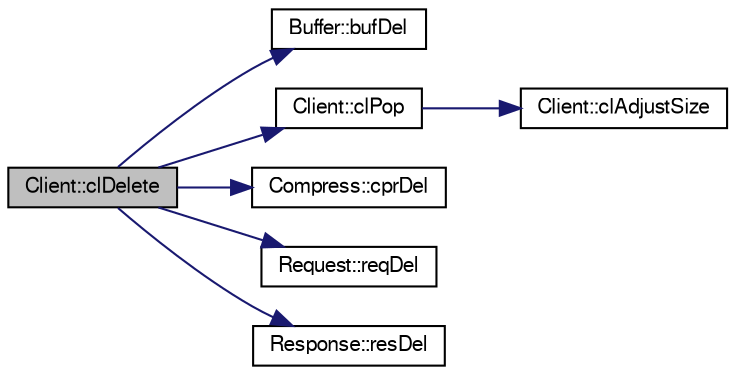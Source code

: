 digraph G
{
  bgcolor="transparent";
  edge [fontname="FreeSans",fontsize="10",labelfontname="FreeSans",labelfontsize="10"];
  node [fontname="FreeSans",fontsize="10",shape=record];
  rankdir=LR;
  Node1 [label="Client::clDelete",height=0.2,width=0.4,color="black", fillcolor="grey75", style="filled" fontcolor="black"];
  Node1 -> Node2 [color="midnightblue",fontsize="10",style="solid",fontname="FreeSans"];
  Node2 [label="Buffer::bufDel",height=0.2,width=0.4,color="black",URL="$structBuffer.html#aafeb7abc9a5efb42f635bfd1ce511174"];
  Node1 -> Node3 [color="midnightblue",fontsize="10",style="solid",fontname="FreeSans"];
  Node3 [label="Client::clPop",height=0.2,width=0.4,color="black",URL="$structClient.html#a67588979bb67b2029558ca5dc5a5a377"];
  Node3 -> Node4 [color="midnightblue",fontsize="10",style="solid",fontname="FreeSans"];
  Node4 [label="Client::clAdjustSize",height=0.2,width=0.4,color="black",URL="$structClient.html#a57ea25e09986e553293fc26cbf8cc983"];
  Node1 -> Node5 [color="midnightblue",fontsize="10",style="solid",fontname="FreeSans"];
  Node5 [label="Compress::cprDel",height=0.2,width=0.4,color="black",URL="$structCompress.html#a3b0ab7e2bda0a2f723ef48db1546f77c"];
  Node1 -> Node6 [color="midnightblue",fontsize="10",style="solid",fontname="FreeSans"];
  Node6 [label="Request::reqDel",height=0.2,width=0.4,color="black",URL="$structRequest.html#a0c9e2440cbd1ed09ee92b842eb31befa"];
  Node1 -> Node7 [color="midnightblue",fontsize="10",style="solid",fontname="FreeSans"];
  Node7 [label="Response::resDel",height=0.2,width=0.4,color="black",URL="$structResponse.html#a33034c5ca0f47c83b593cb93db980f7d"];
}
